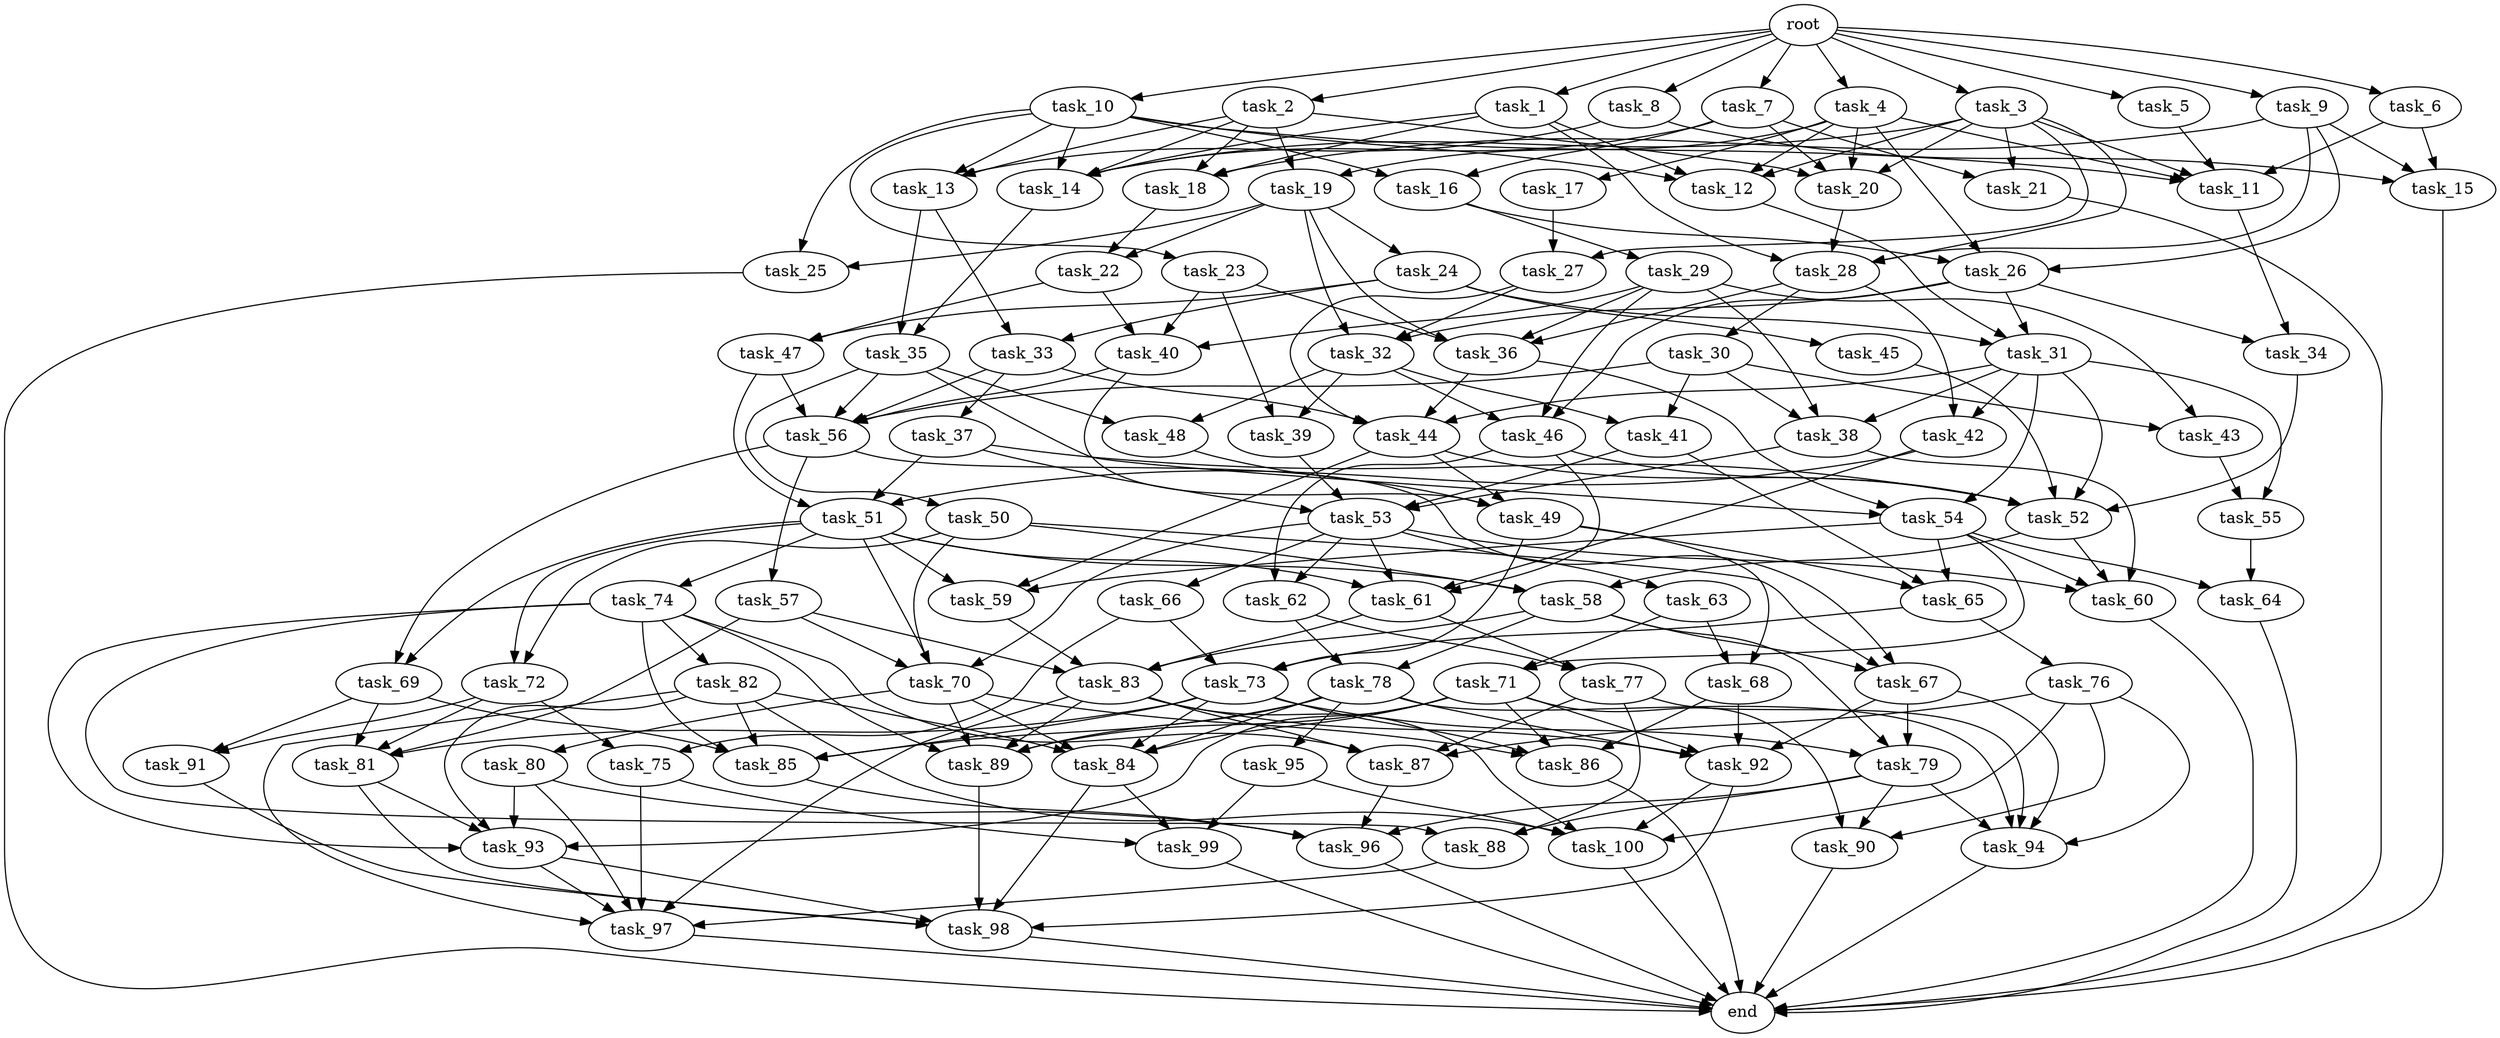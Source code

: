 digraph G {
  task_68 [size="3.485297e+11"];
  task_92 [size="8.323875e+11"];
  task_59 [size="2.506977e+11"];
  task_35 [size="1.317978e+11"];
  task_28 [size="8.190009e+11"];
  task_44 [size="4.746836e+10"];
  task_36 [size="6.847803e+11"];
  task_24 [size="4.887226e+11"];
  task_55 [size="1.643265e+11"];
  task_47 [size="4.624093e+11"];
  task_94 [size="4.580715e+11"];
  task_88 [size="4.722382e+11"];
  task_22 [size="2.631692e+11"];
  task_38 [size="7.973370e+11"];
  task_2 [size="2.798327e+11"];
  task_65 [size="7.686293e+11"];
  task_63 [size="6.555965e+11"];
  task_53 [size="3.495024e+11"];
  task_26 [size="5.255226e+10"];
  root [size="0.000000e+00"];
  task_85 [size="3.300018e+11"];
  task_66 [size="1.232401e+11"];
  task_9 [size="8.267394e+11"];
  task_41 [size="5.547042e+11"];
  task_4 [size="1.660122e+11"];
  task_19 [size="8.086496e+11"];
  task_50 [size="5.861080e+10"];
  task_48 [size="8.991259e+11"];
  task_31 [size="5.233277e+11"];
  task_77 [size="7.040494e+11"];
  task_74 [size="5.850762e+11"];
  task_46 [size="4.242549e+11"];
  task_37 [size="8.216211e+11"];
  task_73 [size="9.476791e+11"];
  task_49 [size="3.109707e+10"];
  task_79 [size="2.013397e+11"];
  task_71 [size="9.076335e+11"];
  task_23 [size="6.326827e+11"];
  task_42 [size="8.912381e+11"];
  task_25 [size="9.990126e+11"];
  task_96 [size="8.096966e+11"];
  task_18 [size="4.254064e+11"];
  task_1 [size="5.688846e+11"];
  task_89 [size="3.016828e+11"];
  task_10 [size="5.221329e+11"];
  task_6 [size="8.267912e+11"];
  task_67 [size="4.023626e+11"];
  task_58 [size="5.125241e+11"];
  task_98 [size="2.192530e+11"];
  task_83 [size="6.854572e+11"];
  task_30 [size="4.874109e+11"];
  task_99 [size="2.984422e+11"];
  task_76 [size="5.742257e+11"];
  task_29 [size="9.610012e+11"];
  task_62 [size="4.870503e+11"];
  task_81 [size="7.062828e+11"];
  task_14 [size="3.428454e+11"];
  task_45 [size="6.233729e+11"];
  task_12 [size="8.649911e+11"];
  task_75 [size="5.937064e+11"];
  task_13 [size="1.813804e+11"];
  task_52 [size="4.412951e+11"];
  task_15 [size="1.264308e+11"];
  task_84 [size="9.695418e+10"];
  task_97 [size="3.037491e+11"];
  task_93 [size="6.212763e+11"];
  task_16 [size="9.818142e+11"];
  task_43 [size="7.065860e+11"];
  task_17 [size="4.966653e+10"];
  task_60 [size="2.663657e+11"];
  task_91 [size="2.787754e+11"];
  task_27 [size="6.778099e+11"];
  end [size="0.000000e+00"];
  task_34 [size="8.174248e+11"];
  task_57 [size="9.056533e+11"];
  task_3 [size="5.345900e+11"];
  task_39 [size="9.210825e+11"];
  task_56 [size="4.067854e+10"];
  task_21 [size="4.760373e+10"];
  task_90 [size="5.933751e+10"];
  task_32 [size="6.547729e+11"];
  task_20 [size="1.424547e+11"];
  task_64 [size="6.443237e+11"];
  task_7 [size="9.856442e+11"];
  task_8 [size="3.139537e+11"];
  task_51 [size="1.983910e+10"];
  task_86 [size="1.552466e+11"];
  task_72 [size="3.186219e+11"];
  task_40 [size="2.741074e+11"];
  task_80 [size="9.622074e+11"];
  task_82 [size="4.004976e+11"];
  task_5 [size="3.693465e+10"];
  task_78 [size="1.125377e+11"];
  task_95 [size="4.744234e+10"];
  task_87 [size="2.268608e+11"];
  task_61 [size="3.490700e+11"];
  task_70 [size="7.052540e+11"];
  task_54 [size="1.259101e+11"];
  task_11 [size="4.767754e+10"];
  task_100 [size="4.583376e+11"];
  task_69 [size="5.269950e+11"];
  task_33 [size="3.516271e+11"];

  task_68 -> task_86 [size="3.881165e+07"];
  task_68 -> task_92 [size="1.664775e+08"];
  task_92 -> task_100 [size="9.166752e+07"];
  task_92 -> task_98 [size="3.654217e+07"];
  task_59 -> task_83 [size="1.713643e+08"];
  task_35 -> task_56 [size="8.135708e+06"];
  task_35 -> task_48 [size="4.495630e+08"];
  task_35 -> task_50 [size="5.861080e+07"];
  task_35 -> task_54 [size="4.197002e+07"];
  task_28 -> task_30 [size="4.874109e+08"];
  task_28 -> task_36 [size="1.711951e+08"];
  task_28 -> task_42 [size="4.456190e+08"];
  task_44 -> task_49 [size="1.036569e+07"];
  task_44 -> task_52 [size="7.354918e+07"];
  task_44 -> task_59 [size="8.356589e+07"];
  task_36 -> task_44 [size="1.186709e+07"];
  task_36 -> task_54 [size="4.197002e+07"];
  task_24 -> task_45 [size="6.233729e+08"];
  task_24 -> task_47 [size="2.312046e+08"];
  task_24 -> task_31 [size="1.744426e+08"];
  task_24 -> task_33 [size="1.758135e+08"];
  task_55 -> task_64 [size="3.221618e+08"];
  task_47 -> task_51 [size="6.613032e+06"];
  task_47 -> task_56 [size="8.135708e+06"];
  task_94 -> end [size="1.000000e-12"];
  task_88 -> task_97 [size="5.062485e+07"];
  task_22 -> task_47 [size="2.312046e+08"];
  task_22 -> task_40 [size="9.136914e+07"];
  task_38 -> task_53 [size="8.737560e+07"];
  task_38 -> task_60 [size="6.659142e+07"];
  task_2 -> task_20 [size="3.561367e+07"];
  task_2 -> task_14 [size="6.856907e+07"];
  task_2 -> task_13 [size="6.046012e+07"];
  task_2 -> task_19 [size="4.043248e+08"];
  task_2 -> task_18 [size="1.418021e+08"];
  task_65 -> task_73 [size="3.158930e+08"];
  task_65 -> task_76 [size="5.742257e+08"];
  task_63 -> task_68 [size="1.742648e+08"];
  task_63 -> task_71 [size="4.538167e+08"];
  task_53 -> task_62 [size="2.435251e+08"];
  task_53 -> task_63 [size="6.555965e+08"];
  task_53 -> task_70 [size="1.763135e+08"];
  task_53 -> task_66 [size="1.232401e+08"];
  task_53 -> task_60 [size="6.659142e+07"];
  task_53 -> task_61 [size="8.726750e+07"];
  task_26 -> task_32 [size="2.182576e+08"];
  task_26 -> task_31 [size="1.744426e+08"];
  task_26 -> task_34 [size="4.087124e+08"];
  task_26 -> task_46 [size="1.414183e+08"];
  root -> task_3 [size="1.000000e-12"];
  root -> task_8 [size="1.000000e-12"];
  root -> task_9 [size="1.000000e-12"];
  root -> task_2 [size="1.000000e-12"];
  root -> task_1 [size="1.000000e-12"];
  root -> task_4 [size="1.000000e-12"];
  root -> task_10 [size="1.000000e-12"];
  root -> task_6 [size="1.000000e-12"];
  root -> task_5 [size="1.000000e-12"];
  root -> task_7 [size="1.000000e-12"];
  task_85 -> task_96 [size="2.024242e+08"];
  task_66 -> task_75 [size="2.968532e+08"];
  task_66 -> task_73 [size="3.158930e+08"];
  task_9 -> task_15 [size="4.214360e+07"];
  task_9 -> task_18 [size="1.418021e+08"];
  task_9 -> task_28 [size="2.047502e+08"];
  task_9 -> task_26 [size="1.751742e+07"];
  task_41 -> task_65 [size="2.562098e+08"];
  task_41 -> task_53 [size="8.737560e+07"];
  task_4 -> task_17 [size="4.966653e+07"];
  task_4 -> task_19 [size="4.043248e+08"];
  task_4 -> task_26 [size="1.751742e+07"];
  task_4 -> task_12 [size="2.162478e+08"];
  task_4 -> task_20 [size="3.561367e+07"];
  task_4 -> task_11 [size="9.535508e+06"];
  task_19 -> task_25 [size="4.995063e+08"];
  task_19 -> task_22 [size="1.315846e+08"];
  task_19 -> task_32 [size="2.182576e+08"];
  task_19 -> task_24 [size="4.887226e+08"];
  task_19 -> task_36 [size="1.711951e+08"];
  task_50 -> task_70 [size="1.763135e+08"];
  task_50 -> task_72 [size="1.593110e+08"];
  task_50 -> task_67 [size="1.341209e+08"];
  task_50 -> task_58 [size="1.708414e+08"];
  task_48 -> task_49 [size="1.036569e+07"];
  task_31 -> task_44 [size="1.186709e+07"];
  task_31 -> task_52 [size="7.354918e+07"];
  task_31 -> task_38 [size="2.657790e+08"];
  task_31 -> task_55 [size="8.216325e+07"];
  task_31 -> task_54 [size="4.197002e+07"];
  task_31 -> task_42 [size="4.456190e+08"];
  task_77 -> task_88 [size="1.574127e+08"];
  task_77 -> task_87 [size="5.671519e+07"];
  task_77 -> task_94 [size="9.161429e+07"];
  task_74 -> task_87 [size="5.671519e+07"];
  task_74 -> task_88 [size="1.574127e+08"];
  task_74 -> task_93 [size="1.242553e+08"];
  task_74 -> task_89 [size="6.033657e+07"];
  task_74 -> task_82 [size="4.004976e+08"];
  task_74 -> task_85 [size="6.600037e+07"];
  task_46 -> task_52 [size="7.354918e+07"];
  task_46 -> task_62 [size="2.435251e+08"];
  task_46 -> task_61 [size="8.726750e+07"];
  task_37 -> task_51 [size="6.613032e+06"];
  task_37 -> task_52 [size="7.354918e+07"];
  task_37 -> task_53 [size="8.737560e+07"];
  task_73 -> task_79 [size="6.711323e+07"];
  task_73 -> task_86 [size="3.881165e+07"];
  task_73 -> task_84 [size="1.939084e+07"];
  task_73 -> task_81 [size="1.765707e+08"];
  task_73 -> task_85 [size="6.600037e+07"];
  task_49 -> task_68 [size="1.742648e+08"];
  task_49 -> task_65 [size="2.562098e+08"];
  task_49 -> task_73 [size="3.158930e+08"];
  task_79 -> task_88 [size="1.574127e+08"];
  task_79 -> task_96 [size="2.024242e+08"];
  task_79 -> task_90 [size="1.977917e+07"];
  task_79 -> task_94 [size="9.161429e+07"];
  task_71 -> task_86 [size="3.881165e+07"];
  task_71 -> task_92 [size="1.664775e+08"];
  task_71 -> task_90 [size="1.977917e+07"];
  task_71 -> task_89 [size="6.033657e+07"];
  task_71 -> task_84 [size="1.939084e+07"];
  task_71 -> task_93 [size="1.242553e+08"];
  task_23 -> task_39 [size="4.605412e+08"];
  task_23 -> task_36 [size="1.711951e+08"];
  task_23 -> task_40 [size="9.136914e+07"];
  task_42 -> task_51 [size="6.613032e+06"];
  task_42 -> task_61 [size="8.726750e+07"];
  task_25 -> end [size="1.000000e-12"];
  task_96 -> end [size="1.000000e-12"];
  task_18 -> task_22 [size="1.315846e+08"];
  task_1 -> task_12 [size="2.162478e+08"];
  task_1 -> task_14 [size="6.856907e+07"];
  task_1 -> task_28 [size="2.047502e+08"];
  task_1 -> task_18 [size="1.418021e+08"];
  task_89 -> task_98 [size="3.654217e+07"];
  task_10 -> task_25 [size="4.995063e+08"];
  task_10 -> task_16 [size="4.909071e+08"];
  task_10 -> task_14 [size="6.856907e+07"];
  task_10 -> task_12 [size="2.162478e+08"];
  task_10 -> task_23 [size="6.326827e+08"];
  task_10 -> task_13 [size="6.046012e+07"];
  task_10 -> task_11 [size="9.535508e+06"];
  task_6 -> task_15 [size="4.214360e+07"];
  task_6 -> task_11 [size="9.535508e+06"];
  task_67 -> task_79 [size="6.711323e+07"];
  task_67 -> task_92 [size="1.664775e+08"];
  task_67 -> task_94 [size="9.161429e+07"];
  task_58 -> task_78 [size="5.626887e+07"];
  task_58 -> task_79 [size="6.711323e+07"];
  task_58 -> task_83 [size="1.713643e+08"];
  task_58 -> task_67 [size="1.341209e+08"];
  task_98 -> end [size="1.000000e-12"];
  task_83 -> task_89 [size="6.033657e+07"];
  task_83 -> task_87 [size="5.671519e+07"];
  task_83 -> task_97 [size="5.062485e+07"];
  task_83 -> task_92 [size="1.664775e+08"];
  task_83 -> task_100 [size="9.166752e+07"];
  task_30 -> task_56 [size="8.135708e+06"];
  task_30 -> task_38 [size="2.657790e+08"];
  task_30 -> task_41 [size="2.773521e+08"];
  task_30 -> task_43 [size="3.532930e+08"];
  task_99 -> end [size="1.000000e-12"];
  task_76 -> task_90 [size="1.977917e+07"];
  task_76 -> task_87 [size="5.671519e+07"];
  task_76 -> task_100 [size="9.166752e+07"];
  task_76 -> task_94 [size="9.161429e+07"];
  task_29 -> task_40 [size="9.136914e+07"];
  task_29 -> task_38 [size="2.657790e+08"];
  task_29 -> task_36 [size="1.711951e+08"];
  task_29 -> task_46 [size="1.414183e+08"];
  task_29 -> task_43 [size="3.532930e+08"];
  task_62 -> task_77 [size="3.520247e+08"];
  task_62 -> task_78 [size="5.626887e+07"];
  task_81 -> task_93 [size="1.242553e+08"];
  task_81 -> task_98 [size="3.654217e+07"];
  task_14 -> task_35 [size="6.589892e+07"];
  task_45 -> task_52 [size="7.354918e+07"];
  task_12 -> task_31 [size="1.744426e+08"];
  task_75 -> task_97 [size="5.062485e+07"];
  task_75 -> task_99 [size="9.948072e+07"];
  task_13 -> task_33 [size="1.758135e+08"];
  task_13 -> task_35 [size="6.589892e+07"];
  task_52 -> task_58 [size="1.708414e+08"];
  task_52 -> task_60 [size="6.659142e+07"];
  task_15 -> end [size="1.000000e-12"];
  task_84 -> task_99 [size="9.948072e+07"];
  task_84 -> task_98 [size="3.654217e+07"];
  task_97 -> end [size="1.000000e-12"];
  task_93 -> task_97 [size="5.062485e+07"];
  task_93 -> task_98 [size="3.654217e+07"];
  task_16 -> task_26 [size="1.751742e+07"];
  task_16 -> task_29 [size="9.610012e+08"];
  task_43 -> task_55 [size="8.216325e+07"];
  task_17 -> task_27 [size="3.389050e+08"];
  task_60 -> end [size="1.000000e-12"];
  task_91 -> task_98 [size="3.654217e+07"];
  task_27 -> task_44 [size="1.186709e+07"];
  task_27 -> task_32 [size="2.182576e+08"];
  task_34 -> task_52 [size="7.354918e+07"];
  task_57 -> task_70 [size="1.763135e+08"];
  task_57 -> task_83 [size="1.713643e+08"];
  task_57 -> task_81 [size="1.765707e+08"];
  task_3 -> task_21 [size="2.380187e+07"];
  task_3 -> task_14 [size="6.856907e+07"];
  task_3 -> task_12 [size="2.162478e+08"];
  task_3 -> task_20 [size="3.561367e+07"];
  task_3 -> task_28 [size="2.047502e+08"];
  task_3 -> task_27 [size="3.389050e+08"];
  task_3 -> task_11 [size="9.535508e+06"];
  task_39 -> task_53 [size="8.737560e+07"];
  task_56 -> task_67 [size="1.341209e+08"];
  task_56 -> task_69 [size="2.634975e+08"];
  task_56 -> task_57 [size="9.056533e+08"];
  task_21 -> end [size="1.000000e-12"];
  task_90 -> end [size="1.000000e-12"];
  task_32 -> task_39 [size="4.605412e+08"];
  task_32 -> task_48 [size="4.495630e+08"];
  task_32 -> task_41 [size="2.773521e+08"];
  task_32 -> task_46 [size="1.414183e+08"];
  task_20 -> task_28 [size="2.047502e+08"];
  task_64 -> end [size="1.000000e-12"];
  task_7 -> task_14 [size="6.856907e+07"];
  task_7 -> task_21 [size="2.380187e+07"];
  task_7 -> task_16 [size="4.909071e+08"];
  task_7 -> task_20 [size="3.561367e+07"];
  task_8 -> task_15 [size="4.214360e+07"];
  task_8 -> task_13 [size="6.046012e+07"];
  task_51 -> task_72 [size="1.593110e+08"];
  task_51 -> task_74 [size="5.850762e+08"];
  task_51 -> task_59 [size="8.356589e+07"];
  task_51 -> task_70 [size="1.763135e+08"];
  task_51 -> task_58 [size="1.708414e+08"];
  task_51 -> task_61 [size="8.726750e+07"];
  task_51 -> task_69 [size="2.634975e+08"];
  task_86 -> end [size="1.000000e-12"];
  task_72 -> task_91 [size="1.393877e+08"];
  task_72 -> task_75 [size="2.968532e+08"];
  task_72 -> task_81 [size="1.765707e+08"];
  task_40 -> task_49 [size="1.036569e+07"];
  task_40 -> task_56 [size="8.135708e+06"];
  task_80 -> task_96 [size="2.024242e+08"];
  task_80 -> task_97 [size="5.062485e+07"];
  task_80 -> task_93 [size="1.242553e+08"];
  task_82 -> task_85 [size="6.600037e+07"];
  task_82 -> task_84 [size="1.939084e+07"];
  task_82 -> task_97 [size="5.062485e+07"];
  task_82 -> task_100 [size="9.166752e+07"];
  task_82 -> task_93 [size="1.242553e+08"];
  task_5 -> task_11 [size="9.535508e+06"];
  task_78 -> task_95 [size="4.744234e+07"];
  task_78 -> task_92 [size="1.664775e+08"];
  task_78 -> task_94 [size="9.161429e+07"];
  task_78 -> task_89 [size="6.033657e+07"];
  task_78 -> task_84 [size="1.939084e+07"];
  task_78 -> task_85 [size="6.600037e+07"];
  task_95 -> task_99 [size="9.948072e+07"];
  task_95 -> task_100 [size="9.166752e+07"];
  task_87 -> task_96 [size="2.024242e+08"];
  task_61 -> task_77 [size="3.520247e+08"];
  task_61 -> task_83 [size="1.713643e+08"];
  task_70 -> task_80 [size="9.622074e+08"];
  task_70 -> task_86 [size="3.881165e+07"];
  task_70 -> task_84 [size="1.939084e+07"];
  task_70 -> task_89 [size="6.033657e+07"];
  task_54 -> task_59 [size="8.356589e+07"];
  task_54 -> task_71 [size="4.538167e+08"];
  task_54 -> task_65 [size="2.562098e+08"];
  task_54 -> task_60 [size="6.659142e+07"];
  task_54 -> task_64 [size="3.221618e+08"];
  task_11 -> task_34 [size="4.087124e+08"];
  task_100 -> end [size="1.000000e-12"];
  task_69 -> task_91 [size="1.393877e+08"];
  task_69 -> task_81 [size="1.765707e+08"];
  task_69 -> task_85 [size="6.600037e+07"];
  task_33 -> task_44 [size="1.186709e+07"];
  task_33 -> task_56 [size="8.135708e+06"];
  task_33 -> task_37 [size="8.216211e+08"];
}
